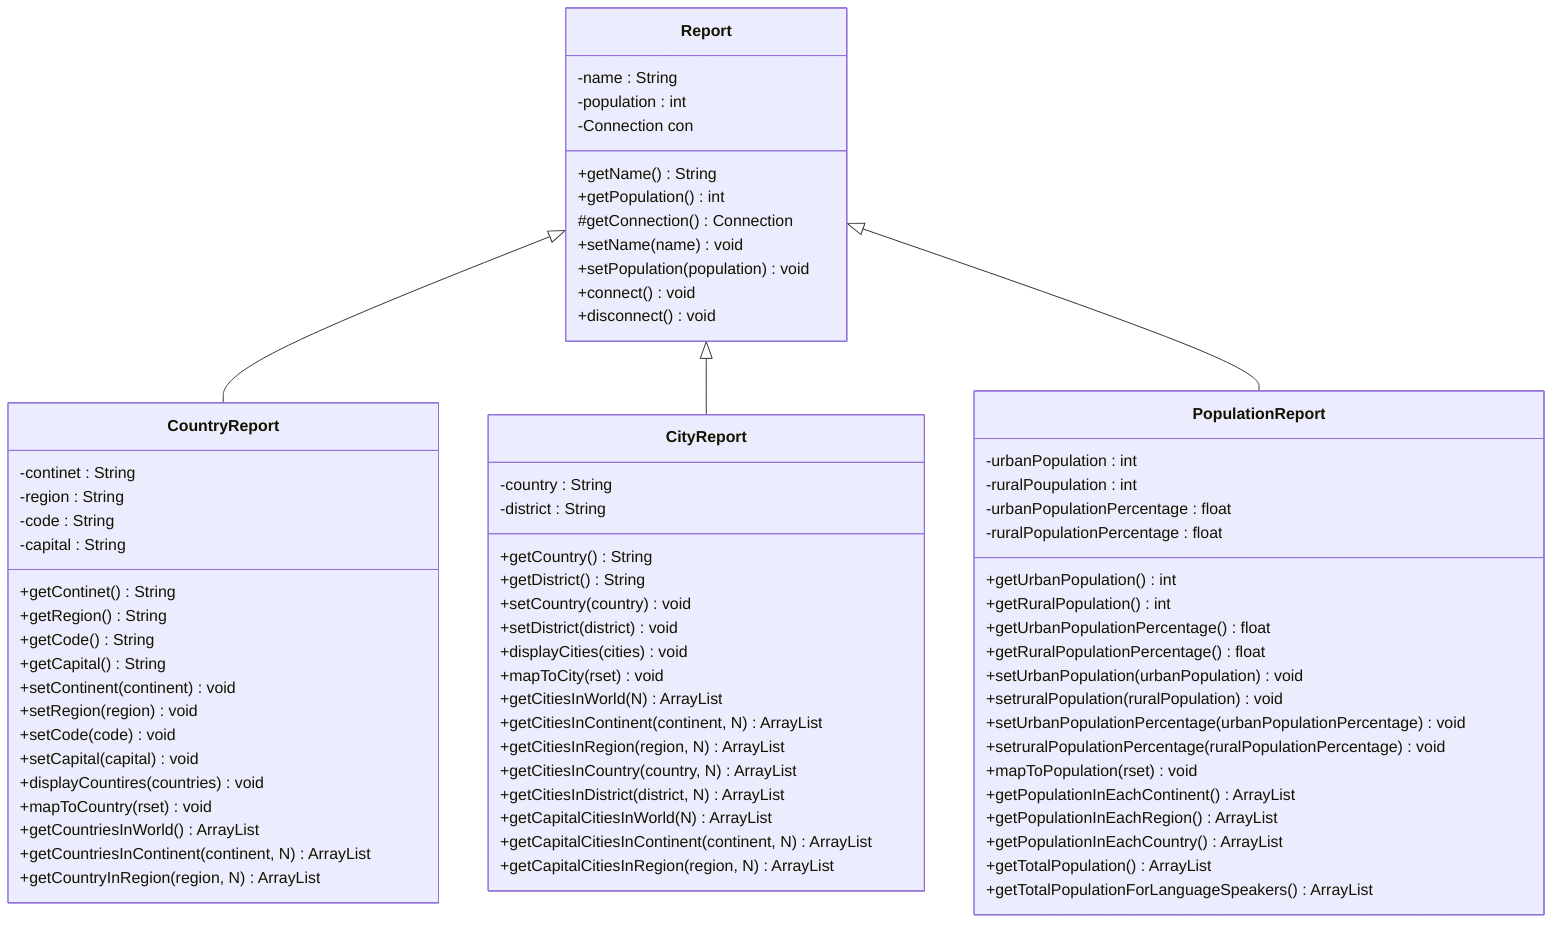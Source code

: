 classDiagram
    class Report{
        -name : String
        -population : int
        -Connection con
        +getName() String
        +getPopulation() int
        #getConnection() Connection
        +setName(name) void
        +setPopulation(population) void
        +connect() void
        +disconnect() void
    }

    class CountryReport{
        -continet : String
        -region : String
        -code : String
        -capital : String
        +getContinet() String
        +getRegion() String
        +getCode() String
        +getCapital() String
        +setContinent(continent) void
        +setRegion(region) void
        +setCode(code) void
        +setCapital(capital) void
        +displayCountires(countries) void
        +mapToCountry(rset) void
        +getCountriesInWorld() ArrayList
        +getCountriesInContinent(continent, N) ArrayList
        +getCountryInRegion(region, N) ArrayList
    }

    class CityReport{
        -country : String
        -district : String
        +getCountry() String
        +getDistrict() String
        +setCountry(country) void
        +setDistrict(district) void
        +displayCities(cities) void
        +mapToCity(rset) void
        +getCitiesInWorld(N) ArrayList
        +getCitiesInContinent(continent, N) ArrayList
        +getCitiesInRegion(region, N) ArrayList
        +getCitiesInCountry(country, N) ArrayList
        +getCitiesInDistrict(district, N) ArrayList
        +getCapitalCitiesInWorld(N) ArrayList
        +getCapitalCitiesInContinent(continent, N) ArrayList
        +getCapitalCitiesInRegion(region, N) ArrayList
    }

    class PopulationReport{
        -urbanPopulation : int
        -ruralPoupulation : int
        -urbanPopulationPercentage : float
        -ruralPopulationPercentage : float
        +getUrbanPopulation() int
        +getRuralPopulation() int
        +getUrbanPopulationPercentage() float
        +getRuralPopulationPercentage() float
        +setUrbanPopulation(urbanPopulation) void
        +setruralPopulation(ruralPopulation) void
        +setUrbanPopulationPercentage(urbanPopulationPercentage) void
        +setruralPopulationPercentage(ruralPopulationPercentage) void
        +mapToPopulation(rset) void
        +getPopulationInEachContinent() ArrayList
        +getPopulationInEachRegion() ArrayList
        +getPopulationInEachCountry() ArrayList
        +getTotalPopulation() ArrayList
        +getTotalPopulationForLanguageSpeakers() ArrayList
    }

    Report <|-- CountryReport
    Report <|-- CityReport
    Report <|-- PopulationReport
